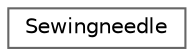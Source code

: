 digraph "Graphical Class Hierarchy"
{
 // LATEX_PDF_SIZE
  bgcolor="transparent";
  edge [fontname=Helvetica,fontsize=10,labelfontname=Helvetica,labelfontsize=10];
  node [fontname=Helvetica,fontsize=10,shape=box,height=0.2,width=0.4];
  rankdir="LR";
  Node0 [id="Node000000",label="Sewingneedle",height=0.2,width=0.4,color="grey40", fillcolor="white", style="filled",URL="$class_sewingneedle.html",tooltip=" "];
}
